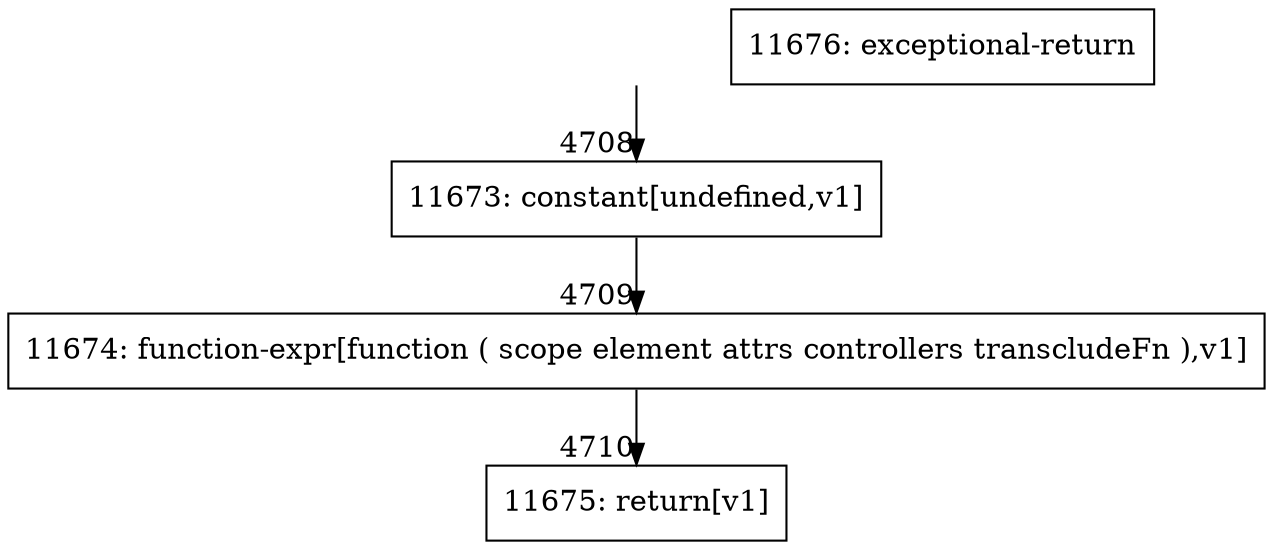 digraph {
rankdir="TD"
BB_entry372[shape=none,label=""];
BB_entry372 -> BB4708 [tailport=s, headport=n, headlabel="    4708"]
BB4708 [shape=record label="{11673: constant[undefined,v1]}" ] 
BB4708 -> BB4709 [tailport=s, headport=n, headlabel="      4709"]
BB4709 [shape=record label="{11674: function-expr[function ( scope element attrs controllers transcludeFn ),v1]}" ] 
BB4709 -> BB4710 [tailport=s, headport=n, headlabel="      4710"]
BB4710 [shape=record label="{11675: return[v1]}" ] 
BB4711 [shape=record label="{11676: exceptional-return}" ] 
//#$~ 7725
}
